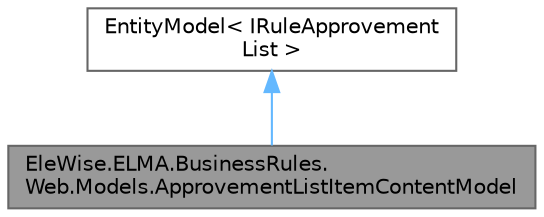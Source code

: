 digraph "EleWise.ELMA.BusinessRules.Web.Models.ApprovementListItemContentModel"
{
 // LATEX_PDF_SIZE
  bgcolor="transparent";
  edge [fontname=Helvetica,fontsize=10,labelfontname=Helvetica,labelfontsize=10];
  node [fontname=Helvetica,fontsize=10,shape=box,height=0.2,width=0.4];
  Node1 [id="Node000001",label="EleWise.ELMA.BusinessRules.\lWeb.Models.ApprovementListItemContentModel",height=0.2,width=0.4,color="gray40", fillcolor="grey60", style="filled", fontcolor="black",tooltip="Модель списка согласования"];
  Node2 -> Node1 [id="edge1_Node000001_Node000002",dir="back",color="steelblue1",style="solid",tooltip=" "];
  Node2 [id="Node000002",label="EntityModel\< IRuleApprovement\lList \>",height=0.2,width=0.4,color="gray40", fillcolor="white", style="filled",tooltip=" "];
}

